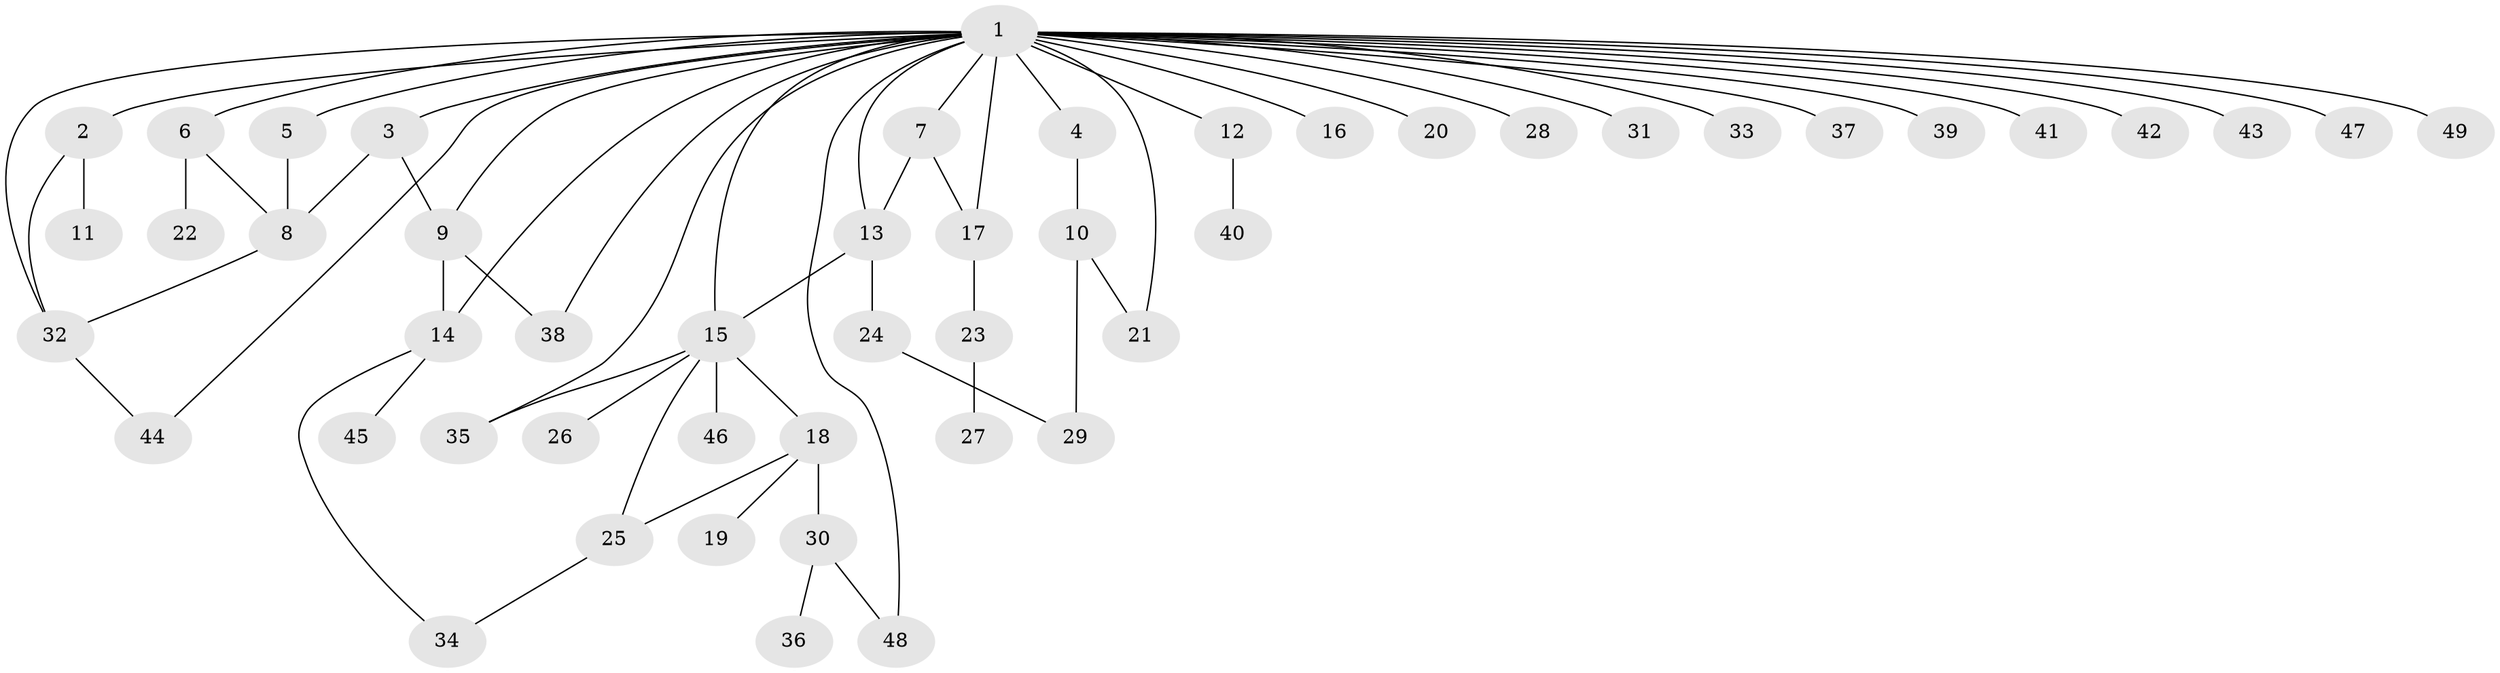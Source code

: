 // original degree distribution, {35: 0.012345679012345678, 3: 0.09876543209876543, 11: 0.012345679012345678, 4: 0.08641975308641975, 1: 0.5061728395061729, 6: 0.012345679012345678, 7: 0.012345679012345678, 8: 0.012345679012345678, 5: 0.024691358024691357, 2: 0.2222222222222222}
// Generated by graph-tools (version 1.1) at 2025/50/03/04/25 22:50:07]
// undirected, 49 vertices, 65 edges
graph export_dot {
  node [color=gray90,style=filled];
  1;
  2;
  3;
  4;
  5;
  6;
  7;
  8;
  9;
  10;
  11;
  12;
  13;
  14;
  15;
  16;
  17;
  18;
  19;
  20;
  21;
  22;
  23;
  24;
  25;
  26;
  27;
  28;
  29;
  30;
  31;
  32;
  33;
  34;
  35;
  36;
  37;
  38;
  39;
  40;
  41;
  42;
  43;
  44;
  45;
  46;
  47;
  48;
  49;
  1 -- 2 [weight=1.0];
  1 -- 3 [weight=1.0];
  1 -- 4 [weight=1.0];
  1 -- 5 [weight=1.0];
  1 -- 6 [weight=2.0];
  1 -- 7 [weight=1.0];
  1 -- 9 [weight=1.0];
  1 -- 12 [weight=1.0];
  1 -- 13 [weight=1.0];
  1 -- 14 [weight=1.0];
  1 -- 15 [weight=1.0];
  1 -- 16 [weight=1.0];
  1 -- 17 [weight=1.0];
  1 -- 20 [weight=1.0];
  1 -- 21 [weight=1.0];
  1 -- 28 [weight=1.0];
  1 -- 31 [weight=1.0];
  1 -- 32 [weight=1.0];
  1 -- 33 [weight=1.0];
  1 -- 35 [weight=1.0];
  1 -- 37 [weight=1.0];
  1 -- 38 [weight=1.0];
  1 -- 39 [weight=1.0];
  1 -- 41 [weight=1.0];
  1 -- 42 [weight=1.0];
  1 -- 43 [weight=1.0];
  1 -- 44 [weight=1.0];
  1 -- 47 [weight=1.0];
  1 -- 48 [weight=1.0];
  1 -- 49 [weight=1.0];
  2 -- 11 [weight=1.0];
  2 -- 32 [weight=1.0];
  3 -- 8 [weight=1.0];
  3 -- 9 [weight=6.0];
  4 -- 10 [weight=1.0];
  5 -- 8 [weight=2.0];
  6 -- 8 [weight=1.0];
  6 -- 22 [weight=1.0];
  7 -- 13 [weight=1.0];
  7 -- 17 [weight=1.0];
  8 -- 32 [weight=1.0];
  9 -- 14 [weight=1.0];
  9 -- 38 [weight=1.0];
  10 -- 21 [weight=3.0];
  10 -- 29 [weight=1.0];
  12 -- 40 [weight=1.0];
  13 -- 15 [weight=1.0];
  13 -- 24 [weight=1.0];
  14 -- 34 [weight=1.0];
  14 -- 45 [weight=1.0];
  15 -- 18 [weight=1.0];
  15 -- 25 [weight=1.0];
  15 -- 26 [weight=1.0];
  15 -- 35 [weight=1.0];
  15 -- 46 [weight=1.0];
  17 -- 23 [weight=1.0];
  18 -- 19 [weight=1.0];
  18 -- 25 [weight=1.0];
  18 -- 30 [weight=1.0];
  23 -- 27 [weight=1.0];
  24 -- 29 [weight=1.0];
  25 -- 34 [weight=1.0];
  30 -- 36 [weight=1.0];
  30 -- 48 [weight=1.0];
  32 -- 44 [weight=1.0];
}
